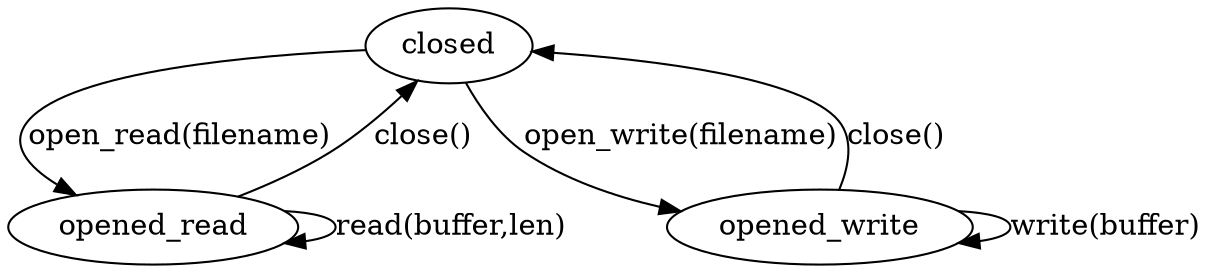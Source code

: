 digraph {
  closed -> opened_read [label="open_read(filename)"]
  closed -> opened_write [label="open_write(filename)"]
  opened_read -> opened_read [label="read(buffer,len)"]
  opened_write -> opened_write [label="write(buffer)"] 
  opened_read -> closed [label="close()"] 
  opened_write -> closed [label="close()"] 
}
